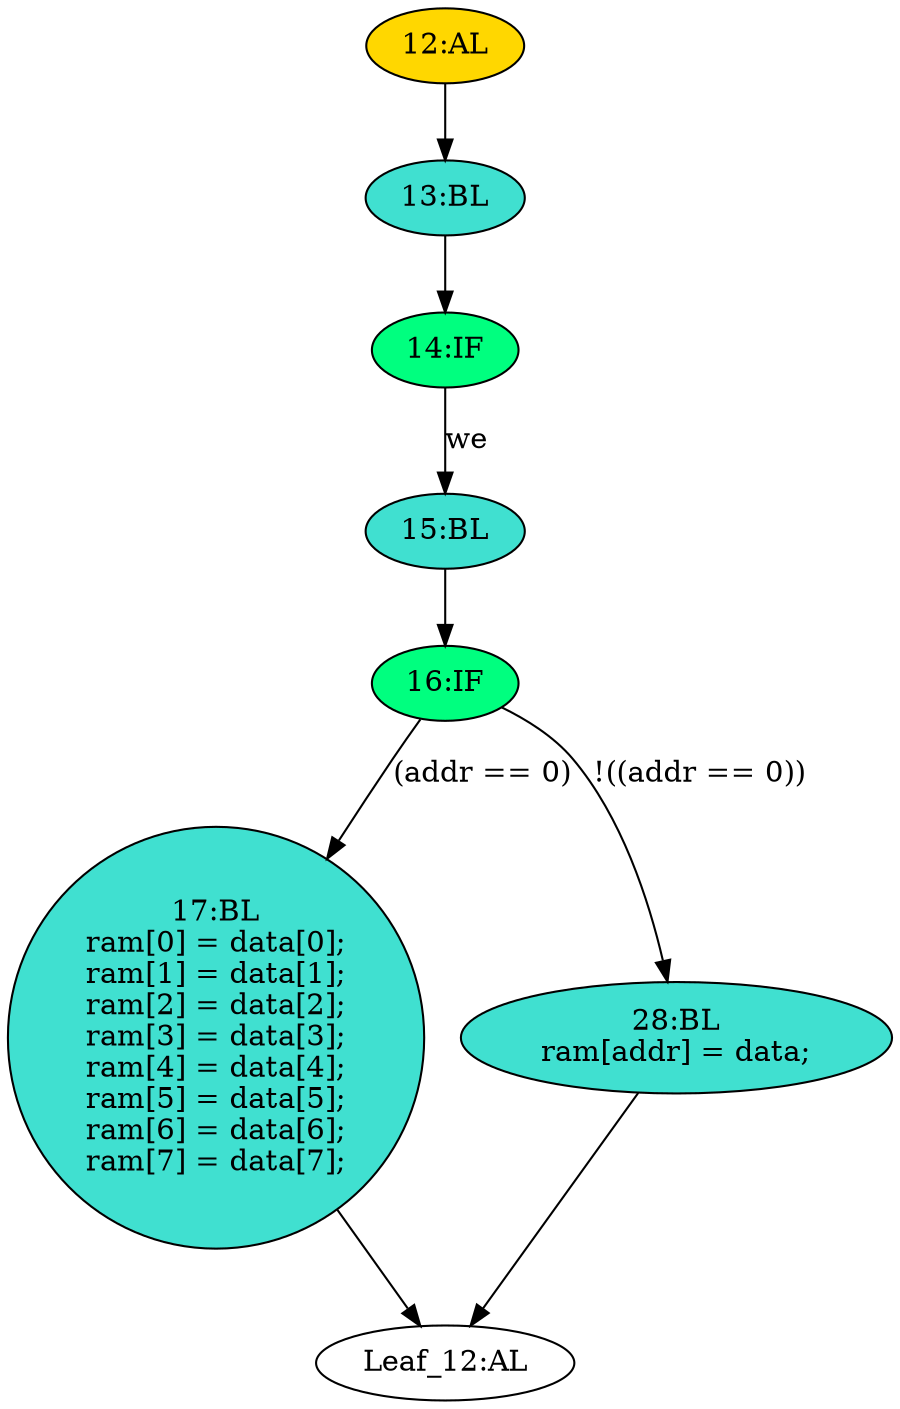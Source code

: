 strict digraph "" {
	node [label="\N"];
	"16:IF"	[ast="<pyverilog.vparser.ast.IfStatement object at 0x7f8cc1399190>",
		fillcolor=springgreen,
		label="16:IF",
		statements="[]",
		style=filled,
		typ=IfStatement];
	"17:BL"	[ast="<pyverilog.vparser.ast.Block object at 0x7f8cc1399550>",
		fillcolor=turquoise,
		label="17:BL
ram[0] = data[0];
ram[1] = data[1];
ram[2] = data[2];
ram[3] = data[3];
ram[4] = data[4];
ram[5] = data[5];
ram[6] = data[\
6];
ram[7] = data[7];",
		statements="[<pyverilog.vparser.ast.BlockingSubstitution object at 0x7f8cc1399590>, <pyverilog.vparser.ast.BlockingSubstitution object at 0x7f8cc13997d0>, <\
pyverilog.vparser.ast.BlockingSubstitution object at 0x7f8cc13193d0>, <pyverilog.vparser.ast.BlockingSubstitution object at 0x7f8cc1399990>, <\
pyverilog.vparser.ast.BlockingSubstitution object at 0x7f8cc1399bd0>, <pyverilog.vparser.ast.BlockingSubstitution object at 0x7f8cc1399e10>, <\
pyverilog.vparser.ast.BlockingSubstitution object at 0x7f8cc13a8090>, <pyverilog.vparser.ast.BlockingSubstitution object at 0x7f8cc13a82d0>]",
		style=filled,
		typ=Block];
	"16:IF" -> "17:BL"	[cond="['addr']",
		label="(addr == 0)",
		lineno=16];
	"28:BL"	[ast="<pyverilog.vparser.ast.Block object at 0x7f8cc13992d0>",
		fillcolor=turquoise,
		label="28:BL
ram[addr] = data;",
		statements="[<pyverilog.vparser.ast.BlockingSubstitution object at 0x7f8cc1399310>]",
		style=filled,
		typ=Block];
	"16:IF" -> "28:BL"	[cond="['addr']",
		label="!((addr == 0))",
		lineno=16];
	"15:BL"	[ast="<pyverilog.vparser.ast.Block object at 0x7f8cc13a85d0>",
		fillcolor=turquoise,
		label="15:BL",
		statements="[]",
		style=filled,
		typ=Block];
	"15:BL" -> "16:IF"	[cond="[]",
		lineno=None];
	"Leaf_12:AL"	[def_var="['ram']",
		label="Leaf_12:AL"];
	"17:BL" -> "Leaf_12:AL"	[cond="[]",
		lineno=None];
	"13:BL"	[ast="<pyverilog.vparser.ast.Block object at 0x7f8cc13a8610>",
		fillcolor=turquoise,
		label="13:BL",
		statements="[]",
		style=filled,
		typ=Block];
	"14:IF"	[ast="<pyverilog.vparser.ast.IfStatement object at 0x7f8cc13a8650>",
		fillcolor=springgreen,
		label="14:IF",
		statements="[]",
		style=filled,
		typ=IfStatement];
	"13:BL" -> "14:IF"	[cond="[]",
		lineno=None];
	"14:IF" -> "15:BL"	[cond="['we']",
		label=we,
		lineno=14];
	"12:AL"	[ast="<pyverilog.vparser.ast.Always object at 0x7f8cc13a8710>",
		clk_sens=True,
		fillcolor=gold,
		label="12:AL",
		sens="['clk']",
		statements="[]",
		style=filled,
		typ=Always,
		use_var="['we', 'data', 'addr']"];
	"12:AL" -> "13:BL"	[cond="[]",
		lineno=None];
	"28:BL" -> "Leaf_12:AL"	[cond="[]",
		lineno=None];
}
